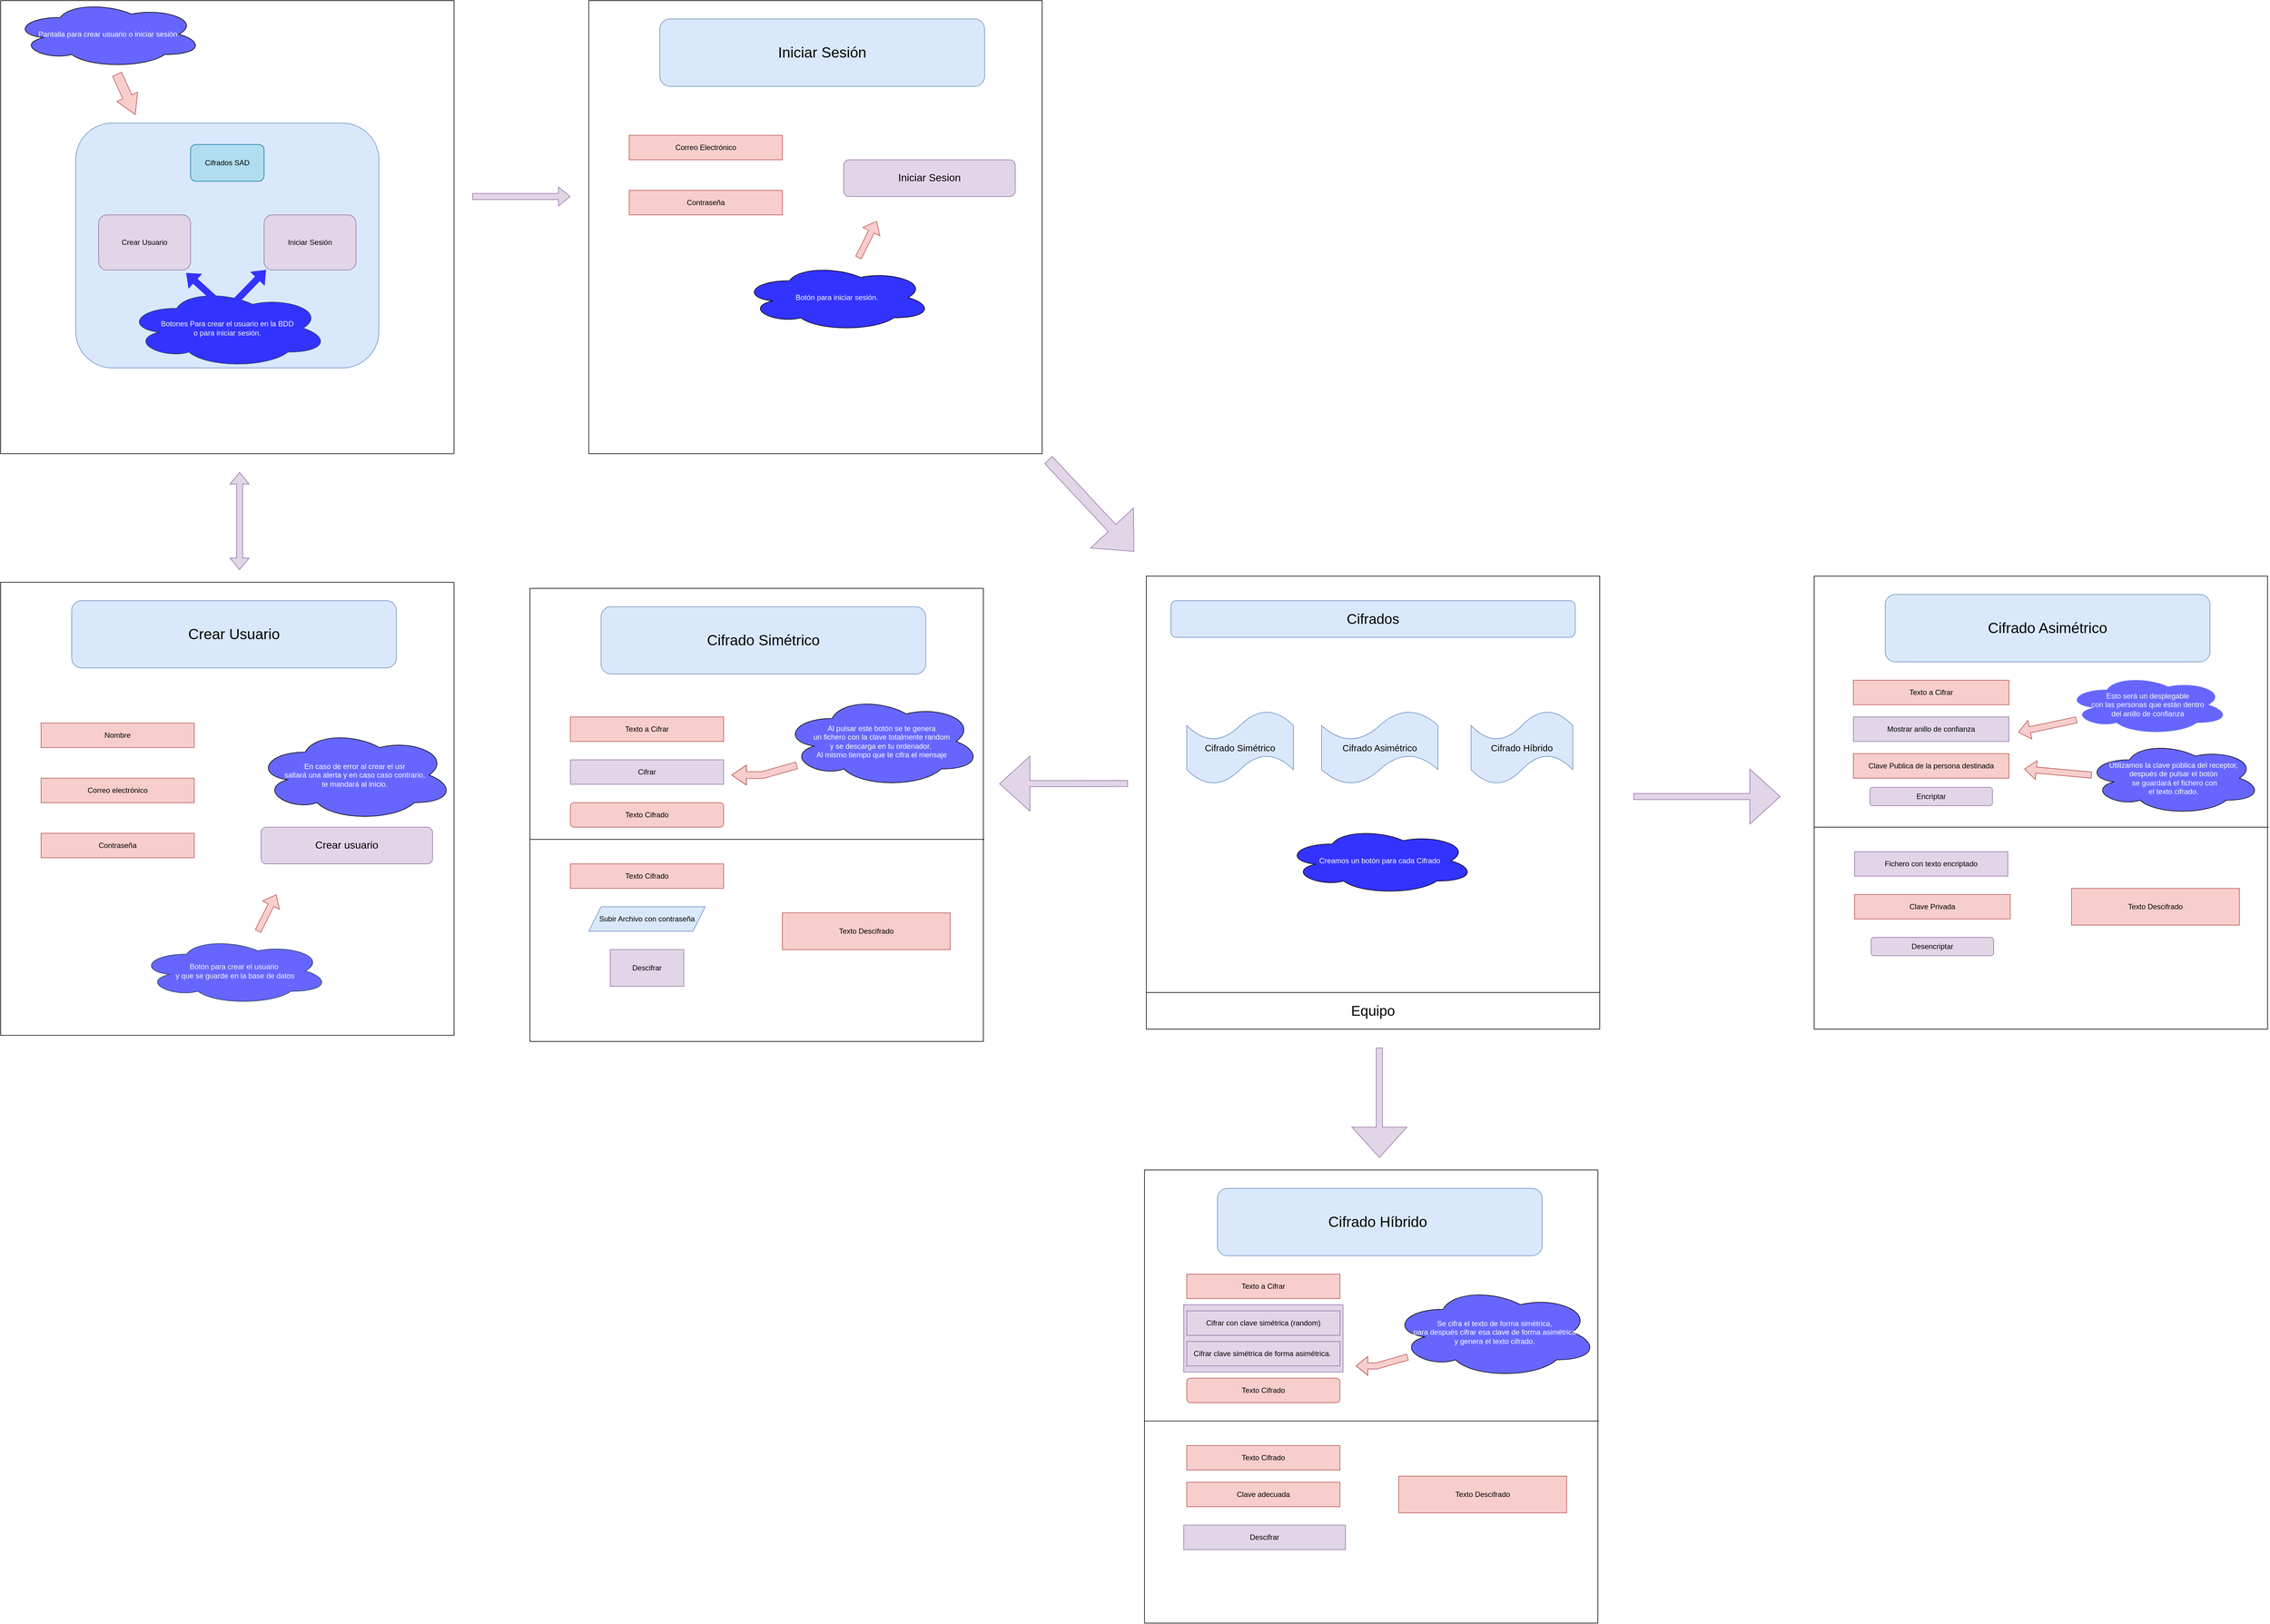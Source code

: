<mxfile version="22.1.1" type="device">
  <diagram name="Página-1" id="7lmAKVeljsOKqAwC6pII">
    <mxGraphModel dx="1210" dy="701" grid="1" gridSize="10" guides="1" tooltips="1" connect="1" arrows="1" fold="1" page="1" pageScale="1" pageWidth="827" pageHeight="1169" math="0" shadow="0">
      <root>
        <mxCell id="0" />
        <mxCell id="1" parent="0" />
        <mxCell id="ZcWlkyPO4FyNo30Vh1I5-1" value="" style="whiteSpace=wrap;html=1;aspect=fixed;" parent="1" vertex="1">
          <mxGeometry x="217" y="350" width="740" height="740" as="geometry" />
        </mxCell>
        <mxCell id="ZcWlkyPO4FyNo30Vh1I5-2" value="" style="rounded=1;whiteSpace=wrap;html=1;fillColor=#dae8fc;strokeColor=#6C8EBF;" parent="1" vertex="1">
          <mxGeometry x="339.5" y="550" width="495" height="400" as="geometry" />
        </mxCell>
        <mxCell id="ZcWlkyPO4FyNo30Vh1I5-5" value="" style="shape=flexArrow;endArrow=classic;html=1;rounded=0;width=16;endSize=10.27;fillColor=#f8cecc;strokeColor=#b85450;" parent="1" edge="1">
          <mxGeometry width="50" height="50" relative="1" as="geometry">
            <mxPoint x="407" y="470" as="sourcePoint" />
            <mxPoint x="437" y="536.52" as="targetPoint" />
          </mxGeometry>
        </mxCell>
        <mxCell id="ZcWlkyPO4FyNo30Vh1I5-8" value="Pantalla para crear usuario o iniciar sesión" style="ellipse;shape=cloud;whiteSpace=wrap;html=1;fillColor=#6666FF;fontColor=#FFFFFF;" parent="1" vertex="1">
          <mxGeometry x="237" y="350" width="310" height="110" as="geometry" />
        </mxCell>
        <mxCell id="ZcWlkyPO4FyNo30Vh1I5-9" value="Crear Usuario" style="rounded=1;whiteSpace=wrap;html=1;fillColor=#e1d5e7;strokeColor=#9673a6;" parent="1" vertex="1">
          <mxGeometry x="377" y="700" width="150" height="90" as="geometry" />
        </mxCell>
        <mxCell id="ZcWlkyPO4FyNo30Vh1I5-11" value="Iniciar Sesión" style="rounded=1;whiteSpace=wrap;html=1;fillColor=#e1d5e7;strokeColor=#9673a6;" parent="1" vertex="1">
          <mxGeometry x="647" y="700" width="150" height="90" as="geometry" />
        </mxCell>
        <mxCell id="ZcWlkyPO4FyNo30Vh1I5-12" value="" style="whiteSpace=wrap;html=1;aspect=fixed;" parent="1" vertex="1">
          <mxGeometry x="217" y="1300" width="740" height="740" as="geometry" />
        </mxCell>
        <mxCell id="ZcWlkyPO4FyNo30Vh1I5-13" value="&lt;font style=&quot;font-size: 24px;&quot;&gt;Crear Usuario&lt;/font&gt;" style="rounded=1;whiteSpace=wrap;html=1;fillColor=#dae8fc;strokeColor=#6c8ebf;" parent="1" vertex="1">
          <mxGeometry x="333" y="1330" width="530" height="110" as="geometry" />
        </mxCell>
        <mxCell id="ZcWlkyPO4FyNo30Vh1I5-14" value="Nombre" style="rounded=0;whiteSpace=wrap;html=1;fillColor=#f8cecc;strokeColor=#b85450;" parent="1" vertex="1">
          <mxGeometry x="283" y="1530" width="250" height="40" as="geometry" />
        </mxCell>
        <mxCell id="ZcWlkyPO4FyNo30Vh1I5-15" value="Correo electrónico" style="rounded=0;whiteSpace=wrap;html=1;fillColor=#f8cecc;strokeColor=#b85450;" parent="1" vertex="1">
          <mxGeometry x="283" y="1620" width="250" height="40" as="geometry" />
        </mxCell>
        <mxCell id="ZcWlkyPO4FyNo30Vh1I5-16" value="Contraseña" style="rounded=0;whiteSpace=wrap;html=1;fillColor=#f8cecc;strokeColor=#b85450;" parent="1" vertex="1">
          <mxGeometry x="283" y="1710" width="250" height="40" as="geometry" />
        </mxCell>
        <mxCell id="ZcWlkyPO4FyNo30Vh1I5-19" value="&lt;font style=&quot;font-size: 17px;&quot;&gt;Crear usuario&lt;/font&gt;" style="rounded=1;whiteSpace=wrap;html=1;fillColor=#e1d5e7;strokeColor=#9673a6;" parent="1" vertex="1">
          <mxGeometry x="642" y="1700" width="280" height="60" as="geometry" />
        </mxCell>
        <mxCell id="ZcWlkyPO4FyNo30Vh1I5-20" value="Botón para crear el usuario&lt;br&gt;&amp;nbsp;y que se guarde en la base de datos" style="ellipse;shape=cloud;whiteSpace=wrap;html=1;fillColor=#6666FF;strokeColor=#23445d;fontColor=#F7F7F7;" parent="1" vertex="1">
          <mxGeometry x="443" y="1880" width="310" height="110" as="geometry" />
        </mxCell>
        <mxCell id="ZcWlkyPO4FyNo30Vh1I5-21" value="" style="shape=flexArrow;endArrow=classic;html=1;rounded=0;fillColor=#f8cecc;strokeColor=#b85450;" parent="1" edge="1">
          <mxGeometry width="50" height="50" relative="1" as="geometry">
            <mxPoint x="637" y="1870" as="sourcePoint" />
            <mxPoint x="667" y="1810" as="targetPoint" />
          </mxGeometry>
        </mxCell>
        <mxCell id="ZcWlkyPO4FyNo30Vh1I5-24" value="" style="whiteSpace=wrap;html=1;aspect=fixed;" parent="1" vertex="1">
          <mxGeometry x="1177" y="350" width="740" height="740" as="geometry" />
        </mxCell>
        <mxCell id="ZcWlkyPO4FyNo30Vh1I5-25" value="&lt;font style=&quot;font-size: 24px;&quot;&gt;Iniciar Sesión&lt;/font&gt;" style="rounded=1;whiteSpace=wrap;html=1;fillColor=#dae8fc;strokeColor=#6c8ebf;" parent="1" vertex="1">
          <mxGeometry x="1293" y="380" width="530" height="110" as="geometry" />
        </mxCell>
        <mxCell id="ZcWlkyPO4FyNo30Vh1I5-26" value="Correo Electrónico" style="rounded=0;whiteSpace=wrap;html=1;fillColor=#f8cecc;strokeColor=#b85450;" parent="1" vertex="1">
          <mxGeometry x="1243" y="570" width="250" height="40" as="geometry" />
        </mxCell>
        <mxCell id="ZcWlkyPO4FyNo30Vh1I5-27" value="Contraseña" style="rounded=0;whiteSpace=wrap;html=1;fillColor=#f8cecc;strokeColor=#b85450;" parent="1" vertex="1">
          <mxGeometry x="1243" y="660" width="250" height="40" as="geometry" />
        </mxCell>
        <mxCell id="ZcWlkyPO4FyNo30Vh1I5-29" value="&lt;font style=&quot;font-size: 17px;&quot;&gt;Iniciar Sesion&lt;/font&gt;" style="rounded=1;whiteSpace=wrap;html=1;fillColor=#e1d5e7;strokeColor=#9673a6;" parent="1" vertex="1">
          <mxGeometry x="1593" y="610" width="280" height="60" as="geometry" />
        </mxCell>
        <mxCell id="ZcWlkyPO4FyNo30Vh1I5-30" value="Botón para iniciar sesión." style="ellipse;shape=cloud;whiteSpace=wrap;html=1;fillColor=#3333FF;fontColor=#FFFFFF;" parent="1" vertex="1">
          <mxGeometry x="1427" y="780" width="310" height="110" as="geometry" />
        </mxCell>
        <mxCell id="ZcWlkyPO4FyNo30Vh1I5-31" value="" style="shape=flexArrow;endArrow=classic;html=1;rounded=0;fillColor=#f8cecc;strokeColor=#b85450;" parent="1" edge="1">
          <mxGeometry width="50" height="50" relative="1" as="geometry">
            <mxPoint x="1617" y="770" as="sourcePoint" />
            <mxPoint x="1647" y="710" as="targetPoint" />
          </mxGeometry>
        </mxCell>
        <mxCell id="ZcWlkyPO4FyNo30Vh1I5-32" value="" style="shape=flexArrow;endArrow=classic;html=1;rounded=0;fillColor=#e1d5e7;strokeColor=#9673a6;" parent="1" edge="1">
          <mxGeometry width="50" height="50" relative="1" as="geometry">
            <mxPoint x="987" y="670" as="sourcePoint" />
            <mxPoint x="1147" y="670" as="targetPoint" />
          </mxGeometry>
        </mxCell>
        <mxCell id="ZcWlkyPO4FyNo30Vh1I5-41" value="" style="shape=flexArrow;endArrow=classic;startArrow=classic;html=1;rounded=0;fillColor=#e1d5e7;strokeColor=#9673a6;" parent="1" edge="1">
          <mxGeometry width="100" height="100" relative="1" as="geometry">
            <mxPoint x="607" y="1280" as="sourcePoint" />
            <mxPoint x="607" y="1120" as="targetPoint" />
          </mxGeometry>
        </mxCell>
        <mxCell id="ZcWlkyPO4FyNo30Vh1I5-43" value="En caso de error al crear el usr&lt;br&gt;saltará una alerta y en caso caso contrario,&lt;br&gt;te mandará al inicio." style="ellipse;shape=cloud;whiteSpace=wrap;html=1;fillColor=#6666FF;fontColor=#FFFFFF;" parent="1" vertex="1">
          <mxGeometry x="633" y="1540" width="324" height="150" as="geometry" />
        </mxCell>
        <mxCell id="ZcWlkyPO4FyNo30Vh1I5-44" value="" style="whiteSpace=wrap;html=1;aspect=fixed;" parent="1" vertex="1">
          <mxGeometry x="2087" y="1290" width="740" height="740" as="geometry" />
        </mxCell>
        <mxCell id="ZcWlkyPO4FyNo30Vh1I5-49" value="Creamos un botón para cada Cifrado" style="ellipse;shape=cloud;whiteSpace=wrap;html=1;fillColor=#3333FF;fontColor=#FFFFFF;" parent="1" vertex="1">
          <mxGeometry x="2313" y="1700" width="310" height="110" as="geometry" />
        </mxCell>
        <mxCell id="ZcWlkyPO4FyNo30Vh1I5-52" value="" style="shape=flexArrow;endArrow=classic;html=1;rounded=0;width=16.842;endSize=17.075;fillColor=#e1d5e7;strokeColor=#9673a6;endWidth=77.895;" parent="1" edge="1">
          <mxGeometry width="50" height="50" relative="1" as="geometry">
            <mxPoint x="1927" y="1100" as="sourcePoint" />
            <mxPoint x="2067" y="1250" as="targetPoint" />
          </mxGeometry>
        </mxCell>
        <mxCell id="ZcWlkyPO4FyNo30Vh1I5-56" value="&lt;font style=&quot;font-size: 23px;&quot;&gt;Cifrados&lt;/font&gt;" style="rounded=1;whiteSpace=wrap;html=1;fillColor=#dae8fc;strokeColor=#6c8ebf;" parent="1" vertex="1">
          <mxGeometry x="2127" y="1330" width="660" height="60" as="geometry" />
        </mxCell>
        <mxCell id="ZcWlkyPO4FyNo30Vh1I5-57" value="&lt;font style=&quot;font-size: 15px;&quot;&gt;Cifrado Simétrico&lt;/font&gt;" style="shape=tape;whiteSpace=wrap;html=1;fillColor=#dae8fc;strokeColor=#6c8ebf;" parent="1" vertex="1">
          <mxGeometry x="2153" y="1510" width="174" height="120" as="geometry" />
        </mxCell>
        <mxCell id="ZcWlkyPO4FyNo30Vh1I5-58" value="&lt;font style=&quot;font-size: 15px;&quot;&gt;Cifrado Asimétrico&lt;/font&gt;" style="shape=tape;whiteSpace=wrap;html=1;fillColor=#dae8fc;strokeColor=#6c8ebf;" parent="1" vertex="1">
          <mxGeometry x="2373" y="1510" width="190" height="120" as="geometry" />
        </mxCell>
        <mxCell id="ZcWlkyPO4FyNo30Vh1I5-59" value="&lt;font style=&quot;font-size: 15px;&quot;&gt;Cifrado Híbrido&lt;/font&gt;" style="shape=tape;whiteSpace=wrap;html=1;fillColor=#dae8fc;strokeColor=#6c8ebf;" parent="1" vertex="1">
          <mxGeometry x="2617" y="1510" width="166" height="120" as="geometry" />
        </mxCell>
        <mxCell id="ZcWlkyPO4FyNo30Vh1I5-60" value="&lt;font style=&quot;font-size: 23px;&quot;&gt;Equipo&lt;/font&gt;" style="rounded=0;whiteSpace=wrap;html=1;" parent="1" vertex="1">
          <mxGeometry x="2087" y="1970" width="740" height="60" as="geometry" />
        </mxCell>
        <mxCell id="ZcWlkyPO4FyNo30Vh1I5-61" value="" style="shape=flexArrow;endArrow=classic;html=1;rounded=0;endWidth=78.75;endSize=16.162;fillColor=#e1d5e7;strokeColor=#9673a6;" parent="1" edge="1">
          <mxGeometry width="50" height="50" relative="1" as="geometry">
            <mxPoint x="2057" y="1628.75" as="sourcePoint" />
            <mxPoint x="1847" y="1629.13" as="targetPoint" />
          </mxGeometry>
        </mxCell>
        <mxCell id="ZcWlkyPO4FyNo30Vh1I5-62" value="" style="shape=flexArrow;endArrow=classic;html=1;rounded=0;endWidth=78.75;endSize=16.162;fillColor=#e1d5e7;strokeColor=#9673a6;" parent="1" edge="1">
          <mxGeometry width="50" height="50" relative="1" as="geometry">
            <mxPoint x="2467.37" y="2060" as="sourcePoint" />
            <mxPoint x="2467.37" y="2240" as="targetPoint" />
          </mxGeometry>
        </mxCell>
        <mxCell id="ZcWlkyPO4FyNo30Vh1I5-63" value="" style="shape=flexArrow;endArrow=classic;html=1;rounded=0;endWidth=78.75;endSize=16.162;fillColor=#e1d5e7;strokeColor=#9673a6;" parent="1" edge="1">
          <mxGeometry width="50" height="50" relative="1" as="geometry">
            <mxPoint x="2882" y="1650" as="sourcePoint" />
            <mxPoint x="3122" y="1650" as="targetPoint" />
          </mxGeometry>
        </mxCell>
        <mxCell id="ZcWlkyPO4FyNo30Vh1I5-64" value="" style="whiteSpace=wrap;html=1;aspect=fixed;" parent="1" vertex="1">
          <mxGeometry x="1081" y="1310" width="740" height="740" as="geometry" />
        </mxCell>
        <mxCell id="ZcWlkyPO4FyNo30Vh1I5-65" value="&lt;font style=&quot;font-size: 24px;&quot;&gt;Cifrado Simétrico&lt;/font&gt;" style="rounded=1;whiteSpace=wrap;html=1;fillColor=#dae8fc;strokeColor=#6c8ebf;" parent="1" vertex="1">
          <mxGeometry x="1197" y="1340" width="530" height="110" as="geometry" />
        </mxCell>
        <mxCell id="ZcWlkyPO4FyNo30Vh1I5-66" value="Texto a Cifrar" style="rounded=0;whiteSpace=wrap;html=1;fillColor=#f8cecc;strokeColor=#b85450;" parent="1" vertex="1">
          <mxGeometry x="1147" y="1520" width="250" height="40" as="geometry" />
        </mxCell>
        <mxCell id="ZcWlkyPO4FyNo30Vh1I5-67" value="Cifrar" style="rounded=0;whiteSpace=wrap;html=1;fillColor=#e1d5e7;strokeColor=#9673a6;" parent="1" vertex="1">
          <mxGeometry x="1147" y="1590" width="250" height="40" as="geometry" />
        </mxCell>
        <mxCell id="ZcWlkyPO4FyNo30Vh1I5-68" value="Texto Cifrado" style="rounded=0;whiteSpace=wrap;html=1;fillColor=#f8cecc;strokeColor=#b85450;" parent="1" vertex="1">
          <mxGeometry x="1147" y="1760" width="250" height="40" as="geometry" />
        </mxCell>
        <mxCell id="ZcWlkyPO4FyNo30Vh1I5-72" value="Al pulsar este botón se te genera&lt;br&gt;un fichero con la clave totalmente random&lt;br&gt;y se descarga en tu ordenador.&amp;nbsp;&lt;br&gt;Al mismo tiempo que te cifra el mensaje" style="ellipse;shape=cloud;whiteSpace=wrap;html=1;fillColor=#6666FF;fontColor=#FFFFFF;" parent="1" vertex="1">
          <mxGeometry x="1493" y="1485" width="324" height="150" as="geometry" />
        </mxCell>
        <mxCell id="YrRsndR7CJR56Su1CA2o-3" value="" style="shape=flexArrow;endArrow=classic;html=1;rounded=0;fillColor=#f8cecc;strokeColor=#b85450;width=11.333;endSize=7.553;" parent="1" source="ZcWlkyPO4FyNo30Vh1I5-72" edge="1">
          <mxGeometry width="50" height="50" relative="1" as="geometry">
            <mxPoint x="1393" y="1690" as="sourcePoint" />
            <mxPoint x="1410" y="1615" as="targetPoint" />
            <Array as="points">
              <mxPoint x="1460" y="1615" />
            </Array>
          </mxGeometry>
        </mxCell>
        <mxCell id="YrRsndR7CJR56Su1CA2o-4" value="" style="endArrow=none;html=1;rounded=0;entryX=1.002;entryY=0.554;entryDx=0;entryDy=0;exitX=0;exitY=0.554;exitDx=0;exitDy=0;entryPerimeter=0;exitPerimeter=0;" parent="1" source="ZcWlkyPO4FyNo30Vh1I5-64" target="ZcWlkyPO4FyNo30Vh1I5-64" edge="1">
          <mxGeometry width="50" height="50" relative="1" as="geometry">
            <mxPoint x="1417" y="1810" as="sourcePoint" />
            <mxPoint x="1467" y="1760" as="targetPoint" />
            <Array as="points">
              <mxPoint x="1497" y="1720" />
            </Array>
          </mxGeometry>
        </mxCell>
        <mxCell id="YrRsndR7CJR56Su1CA2o-5" value="Texto Cifrado" style="rounded=1;whiteSpace=wrap;html=1;fillColor=#f8cecc;strokeColor=#b85450;" parent="1" vertex="1">
          <mxGeometry x="1147" y="1660" width="250" height="40" as="geometry" />
        </mxCell>
        <mxCell id="YrRsndR7CJR56Su1CA2o-7" value="Subir Archivo con contraseña" style="shape=parallelogram;perimeter=parallelogramPerimeter;whiteSpace=wrap;html=1;fixedSize=1;fillColor=#dae8fc;strokeColor=#6c8ebf;" parent="1" vertex="1">
          <mxGeometry x="1177" y="1830" width="190" height="40" as="geometry" />
        </mxCell>
        <mxCell id="YrRsndR7CJR56Su1CA2o-9" value="Descifrar" style="rounded=0;whiteSpace=wrap;html=1;fillColor=#e1d5e7;strokeColor=#9673a6;" parent="1" vertex="1">
          <mxGeometry x="1212" y="1900" width="120" height="60" as="geometry" />
        </mxCell>
        <mxCell id="YrRsndR7CJR56Su1CA2o-10" value="Texto Descifrado" style="rounded=0;whiteSpace=wrap;html=1;fillColor=#f8cecc;strokeColor=#b85450;" parent="1" vertex="1">
          <mxGeometry x="1493" y="1840" width="274" height="60" as="geometry" />
        </mxCell>
        <mxCell id="YrRsndR7CJR56Su1CA2o-12" value="" style="whiteSpace=wrap;html=1;aspect=fixed;" parent="1" vertex="1">
          <mxGeometry x="3177" y="1290" width="740" height="740" as="geometry" />
        </mxCell>
        <mxCell id="YrRsndR7CJR56Su1CA2o-13" value="&lt;font style=&quot;font-size: 24px;&quot;&gt;Cifrado Asimétrico&lt;/font&gt;" style="rounded=1;whiteSpace=wrap;html=1;fillColor=#dae8fc;strokeColor=#6c8ebf;" parent="1" vertex="1">
          <mxGeometry x="3293" y="1320" width="530" height="110" as="geometry" />
        </mxCell>
        <mxCell id="YrRsndR7CJR56Su1CA2o-14" value="Texto a Cifrar" style="rounded=0;whiteSpace=wrap;html=1;fillColor=#f8cecc;strokeColor=#b85450;" parent="1" vertex="1">
          <mxGeometry x="3241" y="1460" width="254" height="40" as="geometry" />
        </mxCell>
        <mxCell id="YrRsndR7CJR56Su1CA2o-15" value="Mostrar anillo de confianza" style="rounded=0;whiteSpace=wrap;html=1;fillColor=#e1d5e7;strokeColor=#9673a6;" parent="1" vertex="1">
          <mxGeometry x="3241" y="1520" width="254" height="40" as="geometry" />
        </mxCell>
        <mxCell id="YrRsndR7CJR56Su1CA2o-16" value="Fichero con texto encriptado" style="rounded=0;whiteSpace=wrap;html=1;fillColor=#e1d5e7;strokeColor=#9673a6;" parent="1" vertex="1">
          <mxGeometry x="3243" y="1740" width="250" height="40" as="geometry" />
        </mxCell>
        <mxCell id="YrRsndR7CJR56Su1CA2o-17" value="Utilizamos la clave pública del receptor,&lt;br&gt;después de pulsar el botón&lt;br&gt;&amp;nbsp;se guardará el fichero con&lt;br&gt;el texto cifrado." style="ellipse;shape=cloud;whiteSpace=wrap;html=1;fillColor=#6666FF;fontColor=#FFFFFF;" parent="1" vertex="1">
          <mxGeometry x="3620" y="1560" width="287" height="120" as="geometry" />
        </mxCell>
        <mxCell id="YrRsndR7CJR56Su1CA2o-19" value="" style="endArrow=none;html=1;rounded=0;entryX=1.002;entryY=0.554;entryDx=0;entryDy=0;exitX=0;exitY=0.554;exitDx=0;exitDy=0;entryPerimeter=0;exitPerimeter=0;" parent="1" source="YrRsndR7CJR56Su1CA2o-12" target="YrRsndR7CJR56Su1CA2o-12" edge="1">
          <mxGeometry width="50" height="50" relative="1" as="geometry">
            <mxPoint x="3513" y="1790" as="sourcePoint" />
            <mxPoint x="3563" y="1740" as="targetPoint" />
            <Array as="points">
              <mxPoint x="3593" y="1700" />
            </Array>
          </mxGeometry>
        </mxCell>
        <mxCell id="YrRsndR7CJR56Su1CA2o-22" value="Clave Privada" style="rounded=0;whiteSpace=wrap;html=1;fillColor=#f8cecc;strokeColor=#b85450;" parent="1" vertex="1">
          <mxGeometry x="3243" y="1810" width="254" height="40" as="geometry" />
        </mxCell>
        <mxCell id="YrRsndR7CJR56Su1CA2o-23" value="Texto Descifrado" style="rounded=0;whiteSpace=wrap;html=1;fillColor=#f8cecc;strokeColor=#b85450;" parent="1" vertex="1">
          <mxGeometry x="3597" y="1800" width="274" height="60" as="geometry" />
        </mxCell>
        <mxCell id="YrRsndR7CJR56Su1CA2o-27" value="Clave Publica de la persona destinada" style="rounded=0;whiteSpace=wrap;html=1;fillColor=#f8cecc;strokeColor=#b85450;" parent="1" vertex="1">
          <mxGeometry x="3241" y="1580" width="254" height="40" as="geometry" />
        </mxCell>
        <mxCell id="YrRsndR7CJR56Su1CA2o-28" value="Encriptar" style="rounded=1;whiteSpace=wrap;html=1;fillColor=#e1d5e7;strokeColor=#9673a6;" parent="1" vertex="1">
          <mxGeometry x="3268" y="1635" width="200" height="30" as="geometry" />
        </mxCell>
        <mxCell id="YrRsndR7CJR56Su1CA2o-29" value="Desencriptar" style="rounded=1;whiteSpace=wrap;html=1;fillColor=#e1d5e7;strokeColor=#9673a6;" parent="1" vertex="1">
          <mxGeometry x="3270" y="1880" width="200" height="30" as="geometry" />
        </mxCell>
        <mxCell id="YrRsndR7CJR56Su1CA2o-43" value="" style="whiteSpace=wrap;html=1;aspect=fixed;" parent="1" vertex="1">
          <mxGeometry x="2084" y="2260" width="740" height="740" as="geometry" />
        </mxCell>
        <mxCell id="YrRsndR7CJR56Su1CA2o-44" value="&lt;font style=&quot;font-size: 24px;&quot;&gt;Cifrado Híbrido&amp;nbsp;&lt;/font&gt;" style="rounded=1;whiteSpace=wrap;html=1;fillColor=#dae8fc;strokeColor=#6c8ebf;" parent="1" vertex="1">
          <mxGeometry x="2203" y="2290" width="530" height="110" as="geometry" />
        </mxCell>
        <mxCell id="YrRsndR7CJR56Su1CA2o-45" value="Texto a Cifrar" style="rounded=0;whiteSpace=wrap;html=1;fillColor=#f8cecc;strokeColor=#b85450;" parent="1" vertex="1">
          <mxGeometry x="2153" y="2430" width="250" height="40" as="geometry" />
        </mxCell>
        <mxCell id="YrRsndR7CJR56Su1CA2o-47" value="Texto Cifrado" style="rounded=0;whiteSpace=wrap;html=1;fillColor=#f8cecc;strokeColor=#b85450;" parent="1" vertex="1">
          <mxGeometry x="2153" y="2710" width="250" height="40" as="geometry" />
        </mxCell>
        <mxCell id="YrRsndR7CJR56Su1CA2o-48" value="Se cifra el texto de forma simétrica,&lt;br&gt;para después cifrar esa clave de forma asimétrica&lt;br&gt;y genera el texto cifrado." style="ellipse;shape=cloud;whiteSpace=wrap;html=1;fillColor=#6666FF;fontColor=#FFFFFF;" parent="1" vertex="1">
          <mxGeometry x="2487" y="2450" width="337" height="150" as="geometry" />
        </mxCell>
        <mxCell id="YrRsndR7CJR56Su1CA2o-49" value="" style="shape=flexArrow;endArrow=classic;html=1;rounded=0;fillColor=#f8cecc;strokeColor=#b85450;" parent="1" source="YrRsndR7CJR56Su1CA2o-48" edge="1">
          <mxGeometry width="50" height="50" relative="1" as="geometry">
            <mxPoint x="2399" y="2640" as="sourcePoint" />
            <mxPoint x="2429" y="2580" as="targetPoint" />
            <Array as="points">
              <mxPoint x="2463" y="2580" />
            </Array>
          </mxGeometry>
        </mxCell>
        <mxCell id="YrRsndR7CJR56Su1CA2o-50" value="" style="endArrow=none;html=1;rounded=0;entryX=1.002;entryY=0.554;entryDx=0;entryDy=0;exitX=0;exitY=0.554;exitDx=0;exitDy=0;entryPerimeter=0;exitPerimeter=0;" parent="1" source="YrRsndR7CJR56Su1CA2o-43" target="YrRsndR7CJR56Su1CA2o-43" edge="1">
          <mxGeometry width="50" height="50" relative="1" as="geometry">
            <mxPoint x="2423" y="2760" as="sourcePoint" />
            <mxPoint x="2473" y="2710" as="targetPoint" />
            <Array as="points">
              <mxPoint x="2503" y="2670" />
            </Array>
          </mxGeometry>
        </mxCell>
        <mxCell id="YrRsndR7CJR56Su1CA2o-51" value="Texto Cifrado" style="rounded=1;whiteSpace=wrap;html=1;fillColor=#f8cecc;strokeColor=#b85450;" parent="1" vertex="1">
          <mxGeometry x="2153" y="2600" width="250" height="40" as="geometry" />
        </mxCell>
        <mxCell id="YrRsndR7CJR56Su1CA2o-53" value="Descifrar" style="rounded=0;whiteSpace=wrap;html=1;fillColor=#e1d5e7;strokeColor=#9673a6;" parent="1" vertex="1">
          <mxGeometry x="2148" y="2840" width="264" height="40" as="geometry" />
        </mxCell>
        <mxCell id="YrRsndR7CJR56Su1CA2o-54" value="Texto Descifrado" style="rounded=0;whiteSpace=wrap;html=1;fillColor=#f8cecc;strokeColor=#b85450;" parent="1" vertex="1">
          <mxGeometry x="2499" y="2760" width="274" height="60" as="geometry" />
        </mxCell>
        <mxCell id="YrRsndR7CJR56Su1CA2o-56" value="Clave adecuada" style="rounded=0;whiteSpace=wrap;html=1;fillColor=#f8cecc;strokeColor=#b85450;" parent="1" vertex="1">
          <mxGeometry x="2153" y="2770" width="250" height="40" as="geometry" />
        </mxCell>
        <mxCell id="YrRsndR7CJR56Su1CA2o-58" value="" style="rounded=0;whiteSpace=wrap;html=1;fillColor=#e1d5e7;strokeColor=#9673a6;" parent="1" vertex="1">
          <mxGeometry x="2148" y="2480" width="260" height="110" as="geometry" />
        </mxCell>
        <mxCell id="YrRsndR7CJR56Su1CA2o-55" value="Cifrar con clave simétrica (random)" style="rounded=0;whiteSpace=wrap;html=1;fillColor=#e1d5e7;strokeColor=#9673a6;" parent="1" vertex="1">
          <mxGeometry x="2153" y="2490" width="250" height="40" as="geometry" />
        </mxCell>
        <mxCell id="YrRsndR7CJR56Su1CA2o-46" value="Cifrar clave simétrica de forma asimétrica.&amp;nbsp;" style="rounded=0;whiteSpace=wrap;html=1;fillColor=#e1d5e7;strokeColor=#9673a6;" parent="1" vertex="1">
          <mxGeometry x="2153" y="2540" width="250" height="40" as="geometry" />
        </mxCell>
        <mxCell id="720SYD_JFpCHQdj6nUji-1" value="Cifrados SAD" style="rounded=1;whiteSpace=wrap;html=1;fillColor=#b1ddf0;strokeColor=#10739e;" vertex="1" parent="1">
          <mxGeometry x="527" y="585" width="120" height="60" as="geometry" />
        </mxCell>
        <mxCell id="720SYD_JFpCHQdj6nUji-2" value="Botones Para crear el usuario en la BDD&lt;br&gt;o para iniciar sesión." style="ellipse;shape=cloud;whiteSpace=wrap;html=1;fillColor=#3333FF;strokeColor=#23445d;fontColor=#FAFAFA;" vertex="1" parent="1">
          <mxGeometry x="422" y="820" width="330" height="130" as="geometry" />
        </mxCell>
        <mxCell id="720SYD_JFpCHQdj6nUji-5" value="" style="shape=flexArrow;endArrow=classic;html=1;rounded=0;strokeColor=#3333FF;fillColor=#3333FF;" edge="1" parent="1">
          <mxGeometry width="50" height="50" relative="1" as="geometry">
            <mxPoint x="592" y="850" as="sourcePoint" />
            <mxPoint x="650" y="790" as="targetPoint" />
          </mxGeometry>
        </mxCell>
        <mxCell id="720SYD_JFpCHQdj6nUji-6" value="" style="shape=flexArrow;endArrow=classic;html=1;rounded=0;fillColor=#3333FF;strokeColor=#3333FF;" edge="1" parent="1">
          <mxGeometry width="50" height="50" relative="1" as="geometry">
            <mxPoint x="580.5" y="850" as="sourcePoint" />
            <mxPoint x="520" y="795" as="targetPoint" />
          </mxGeometry>
        </mxCell>
        <mxCell id="720SYD_JFpCHQdj6nUji-7" value="" style="shape=flexArrow;endArrow=classic;html=1;rounded=0;fillColor=#f8cecc;strokeColor=#b85450;" edge="1" parent="1">
          <mxGeometry width="50" height="50" relative="1" as="geometry">
            <mxPoint x="3630" y="1615" as="sourcePoint" />
            <mxPoint x="3520" y="1605" as="targetPoint" />
          </mxGeometry>
        </mxCell>
        <mxCell id="720SYD_JFpCHQdj6nUji-8" value="Esto será un desplegable &lt;br&gt;con las personas que están dentro &lt;br&gt;del anillo de confianza" style="ellipse;shape=cloud;whiteSpace=wrap;html=1;fillColor=#6666FF;strokeColor=#F2F2F2;fontColor=#FAFAFA;" vertex="1" parent="1">
          <mxGeometry x="3588" y="1450" width="267" height="100" as="geometry" />
        </mxCell>
        <mxCell id="720SYD_JFpCHQdj6nUji-9" value="" style="shape=flexArrow;endArrow=classic;html=1;rounded=0;fillColor=#f8cecc;strokeColor=#b85450;" edge="1" parent="1" source="720SYD_JFpCHQdj6nUji-8">
          <mxGeometry width="50" height="50" relative="1" as="geometry">
            <mxPoint x="3642" y="1555" as="sourcePoint" />
            <mxPoint x="3510" y="1545" as="targetPoint" />
          </mxGeometry>
        </mxCell>
      </root>
    </mxGraphModel>
  </diagram>
</mxfile>
